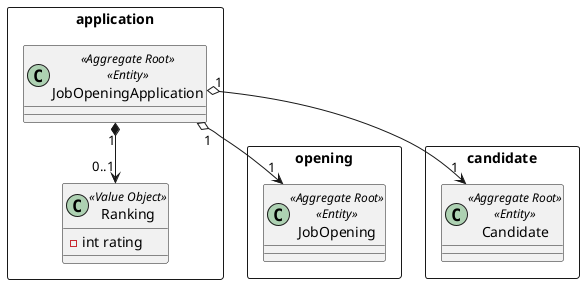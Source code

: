 @startuml

rectangle application{
    class JobOpeningApplication<<Aggregate Root>><<Entity>>{}
    class Ranking<<Value Object>>{
        -int rating
    }


    JobOpeningApplication"1" *--> "0..1" Ranking



}


rectangle opening{
    class JobOpening<<Aggregate Root>><<Entity>>{}
    JobOpeningApplication"1" o--> "1"JobOpening

}

rectangle candidate{
    class Candidate<<Aggregate Root>><<Entity>>{}

}
JobOpeningApplication"1" o--> "1"Candidate



@enduml